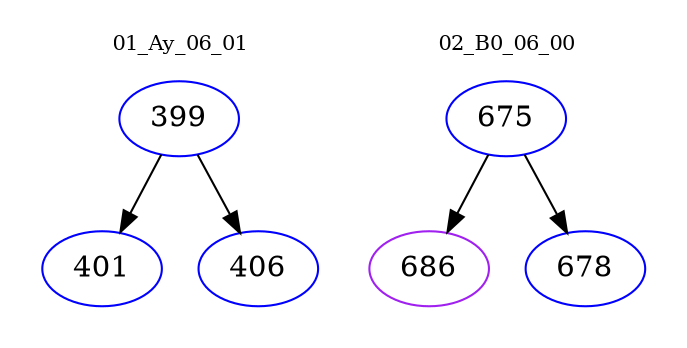 digraph{
subgraph cluster_0 {
color = white
label = "01_Ay_06_01";
fontsize=10;
T0_399 [label="399", color="blue"]
T0_399 -> T0_401 [color="black"]
T0_401 [label="401", color="blue"]
T0_399 -> T0_406 [color="black"]
T0_406 [label="406", color="blue"]
}
subgraph cluster_1 {
color = white
label = "02_B0_06_00";
fontsize=10;
T1_675 [label="675", color="blue"]
T1_675 -> T1_686 [color="black"]
T1_686 [label="686", color="purple"]
T1_675 -> T1_678 [color="black"]
T1_678 [label="678", color="blue"]
}
}
